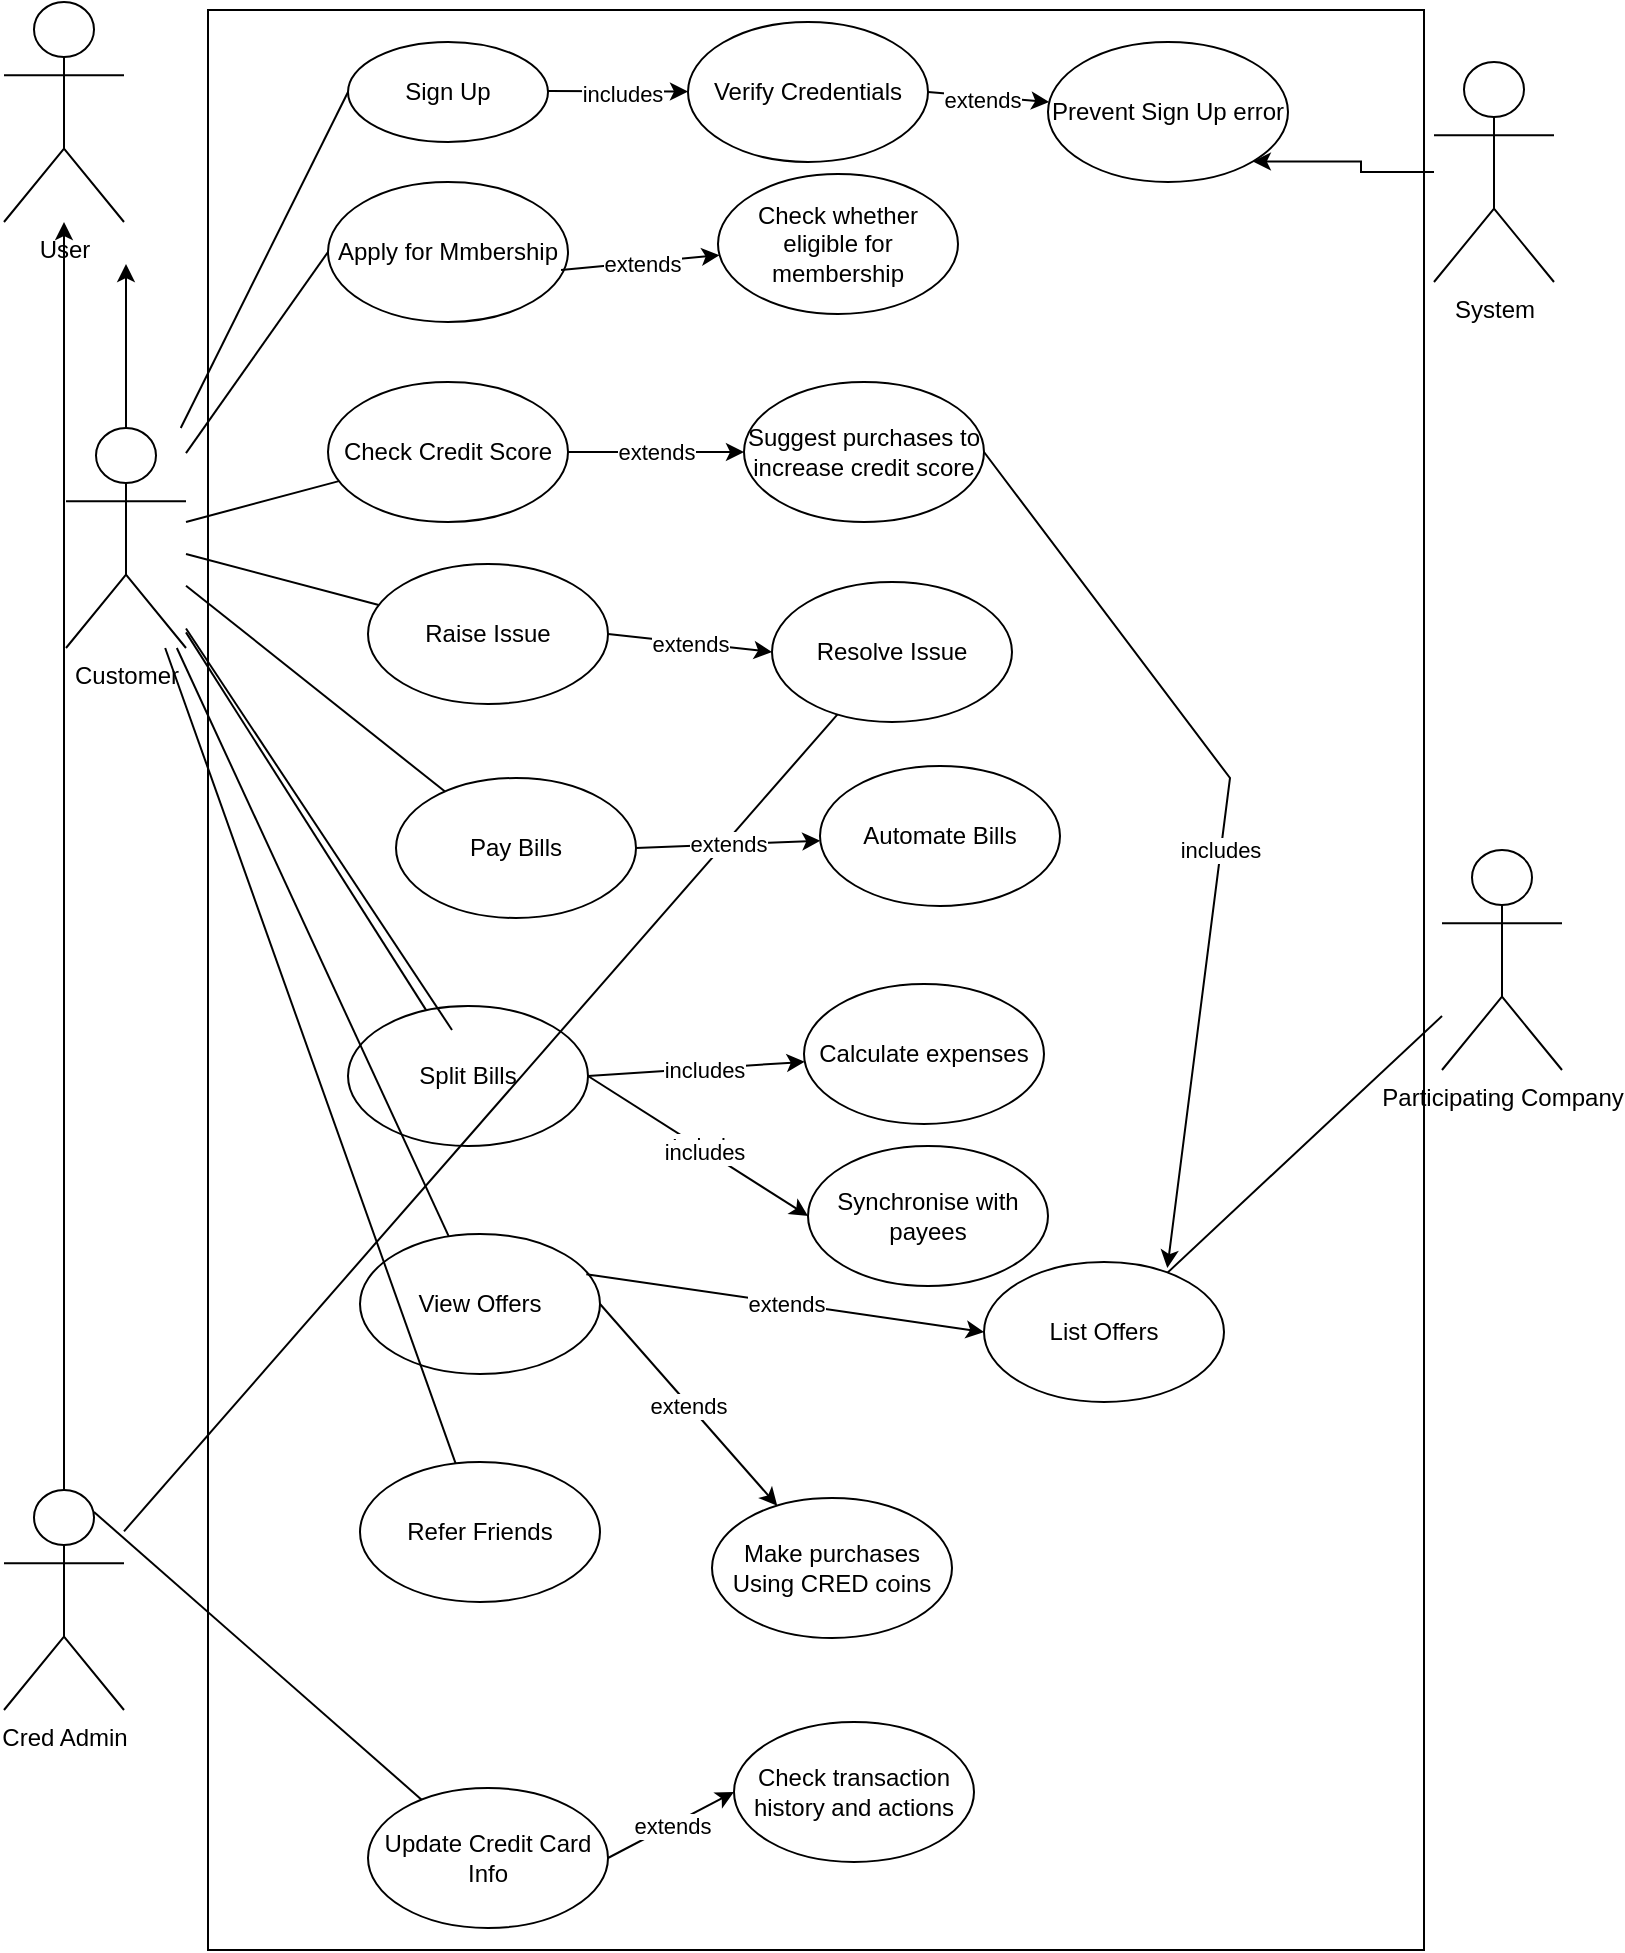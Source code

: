 <mxfile version="24.2.3" type="github">
  <diagram name="Page-1" id="gUkKl2i8aYJiaWLYuFTd">
    <mxGraphModel dx="1018" dy="994" grid="0" gridSize="10" guides="1" tooltips="1" connect="1" arrows="1" fold="1" page="0" pageScale="1" pageWidth="850" pageHeight="1100" math="0" shadow="0">
      <root>
        <mxCell id="0" />
        <mxCell id="1" parent="0" />
        <mxCell id="1RC7bCnI5f3PJCn66tJC-1" value="User" style="shape=umlActor;verticalLabelPosition=bottom;verticalAlign=top;html=1;outlineConnect=0;" vertex="1" parent="1">
          <mxGeometry x="48" y="130" width="60" height="110" as="geometry" />
        </mxCell>
        <mxCell id="1RC7bCnI5f3PJCn66tJC-35" style="edgeStyle=orthogonalEdgeStyle;rounded=0;orthogonalLoop=1;jettySize=auto;html=1;" edge="1" parent="1" source="1RC7bCnI5f3PJCn66tJC-4">
          <mxGeometry relative="1" as="geometry">
            <mxPoint x="109" y="261" as="targetPoint" />
          </mxGeometry>
        </mxCell>
        <mxCell id="1RC7bCnI5f3PJCn66tJC-4" value="Customer" style="shape=umlActor;verticalLabelPosition=bottom;verticalAlign=top;html=1;outlineConnect=0;" vertex="1" parent="1">
          <mxGeometry x="79" y="343" width="60" height="110" as="geometry" />
        </mxCell>
        <mxCell id="1RC7bCnI5f3PJCn66tJC-6" value="&lt;div&gt;Participating Company&lt;/div&gt;&lt;div&gt;&lt;br&gt;&lt;/div&gt;" style="shape=umlActor;verticalLabelPosition=bottom;verticalAlign=top;html=1;outlineConnect=0;" vertex="1" parent="1">
          <mxGeometry x="767" y="554" width="60" height="110" as="geometry" />
        </mxCell>
        <mxCell id="1RC7bCnI5f3PJCn66tJC-7" value="" style="rounded=0;whiteSpace=wrap;html=1;fillColor=none;" vertex="1" parent="1">
          <mxGeometry x="150" y="134" width="608" height="970" as="geometry" />
        </mxCell>
        <mxCell id="1RC7bCnI5f3PJCn66tJC-15" value="Sign Up" style="ellipse;whiteSpace=wrap;html=1;" vertex="1" parent="1">
          <mxGeometry x="220" y="150" width="100" height="50" as="geometry" />
        </mxCell>
        <mxCell id="1RC7bCnI5f3PJCn66tJC-22" value="Apply for Mmbership" style="ellipse;whiteSpace=wrap;html=1;" vertex="1" parent="1">
          <mxGeometry x="210" y="220" width="120" height="70" as="geometry" />
        </mxCell>
        <mxCell id="1RC7bCnI5f3PJCn66tJC-23" value="Check Credit Score" style="ellipse;whiteSpace=wrap;html=1;" vertex="1" parent="1">
          <mxGeometry x="210" y="320" width="120" height="70" as="geometry" />
        </mxCell>
        <mxCell id="1RC7bCnI5f3PJCn66tJC-24" value="Pay Bills" style="ellipse;whiteSpace=wrap;html=1;" vertex="1" parent="1">
          <mxGeometry x="244" y="518" width="120" height="70" as="geometry" />
        </mxCell>
        <mxCell id="1RC7bCnI5f3PJCn66tJC-25" value="Automate Bills" style="ellipse;whiteSpace=wrap;html=1;" vertex="1" parent="1">
          <mxGeometry x="456" y="512" width="120" height="70" as="geometry" />
        </mxCell>
        <mxCell id="1RC7bCnI5f3PJCn66tJC-26" value="Split Bills" style="ellipse;whiteSpace=wrap;html=1;" vertex="1" parent="1">
          <mxGeometry x="220" y="632" width="120" height="70" as="geometry" />
        </mxCell>
        <mxCell id="1RC7bCnI5f3PJCn66tJC-27" value="View Offers" style="ellipse;whiteSpace=wrap;html=1;" vertex="1" parent="1">
          <mxGeometry x="226" y="746" width="120" height="70" as="geometry" />
        </mxCell>
        <mxCell id="1RC7bCnI5f3PJCn66tJC-28" value="Suggest purchases to increase credit score" style="ellipse;whiteSpace=wrap;html=1;" vertex="1" parent="1">
          <mxGeometry x="418" y="320" width="120" height="70" as="geometry" />
        </mxCell>
        <mxCell id="1RC7bCnI5f3PJCn66tJC-29" value="Refer Friends" style="ellipse;whiteSpace=wrap;html=1;" vertex="1" parent="1">
          <mxGeometry x="226" y="860" width="120" height="70" as="geometry" />
        </mxCell>
        <mxCell id="1RC7bCnI5f3PJCn66tJC-30" value="Make purchases Using CRED coins" style="ellipse;whiteSpace=wrap;html=1;" vertex="1" parent="1">
          <mxGeometry x="402" y="878" width="120" height="70" as="geometry" />
        </mxCell>
        <mxCell id="1RC7bCnI5f3PJCn66tJC-36" style="edgeStyle=orthogonalEdgeStyle;rounded=0;orthogonalLoop=1;jettySize=auto;html=1;" edge="1" parent="1" source="1RC7bCnI5f3PJCn66tJC-31" target="1RC7bCnI5f3PJCn66tJC-1">
          <mxGeometry relative="1" as="geometry">
            <mxPoint x="50" y="190" as="targetPoint" />
          </mxGeometry>
        </mxCell>
        <mxCell id="1RC7bCnI5f3PJCn66tJC-31" value="Cred Admin" style="shape=umlActor;verticalLabelPosition=bottom;verticalAlign=top;html=1;outlineConnect=0;" vertex="1" parent="1">
          <mxGeometry x="48" y="874" width="60" height="110" as="geometry" />
        </mxCell>
        <mxCell id="1RC7bCnI5f3PJCn66tJC-46" style="edgeStyle=orthogonalEdgeStyle;rounded=0;orthogonalLoop=1;jettySize=auto;html=1;entryX=1;entryY=1;entryDx=0;entryDy=0;" edge="1" parent="1" source="1RC7bCnI5f3PJCn66tJC-32" target="1RC7bCnI5f3PJCn66tJC-43">
          <mxGeometry relative="1" as="geometry" />
        </mxCell>
        <mxCell id="1RC7bCnI5f3PJCn66tJC-32" value="System" style="shape=umlActor;verticalLabelPosition=bottom;verticalAlign=top;html=1;outlineConnect=0;" vertex="1" parent="1">
          <mxGeometry x="763" y="160" width="60" height="110" as="geometry" />
        </mxCell>
        <mxCell id="1RC7bCnI5f3PJCn66tJC-42" value="Verify Credentials " style="ellipse;whiteSpace=wrap;html=1;" vertex="1" parent="1">
          <mxGeometry x="390" y="140" width="120" height="70" as="geometry" />
        </mxCell>
        <mxCell id="1RC7bCnI5f3PJCn66tJC-43" value="Prevent Sign Up error" style="ellipse;whiteSpace=wrap;html=1;" vertex="1" parent="1">
          <mxGeometry x="570" y="150" width="120" height="70" as="geometry" />
        </mxCell>
        <mxCell id="1RC7bCnI5f3PJCn66tJC-44" value="Raise Issue" style="ellipse;whiteSpace=wrap;html=1;" vertex="1" parent="1">
          <mxGeometry x="230" y="411" width="120" height="70" as="geometry" />
        </mxCell>
        <mxCell id="1RC7bCnI5f3PJCn66tJC-45" value="Resolve Issue" style="ellipse;whiteSpace=wrap;html=1;" vertex="1" parent="1">
          <mxGeometry x="432" y="420" width="120" height="70" as="geometry" />
        </mxCell>
        <mxCell id="1RC7bCnI5f3PJCn66tJC-51" value="" style="endArrow=none;html=1;rounded=0;entryX=0;entryY=0.5;entryDx=0;entryDy=0;" edge="1" parent="1" source="1RC7bCnI5f3PJCn66tJC-4" target="1RC7bCnI5f3PJCn66tJC-22">
          <mxGeometry width="50" height="50" relative="1" as="geometry">
            <mxPoint x="154" y="364" as="sourcePoint" />
            <mxPoint x="204" y="314" as="targetPoint" />
          </mxGeometry>
        </mxCell>
        <mxCell id="1RC7bCnI5f3PJCn66tJC-54" value="" style="endArrow=none;html=1;rounded=0;" edge="1" parent="1" source="1RC7bCnI5f3PJCn66tJC-4" target="1RC7bCnI5f3PJCn66tJC-23">
          <mxGeometry width="50" height="50" relative="1" as="geometry">
            <mxPoint x="140" y="316" as="sourcePoint" />
            <mxPoint x="220" y="265" as="targetPoint" />
          </mxGeometry>
        </mxCell>
        <mxCell id="1RC7bCnI5f3PJCn66tJC-56" value="" style="endArrow=none;html=1;rounded=0;" edge="1" parent="1" source="1RC7bCnI5f3PJCn66tJC-4" target="1RC7bCnI5f3PJCn66tJC-44">
          <mxGeometry width="50" height="50" relative="1" as="geometry">
            <mxPoint x="150" y="326" as="sourcePoint" />
            <mxPoint x="230" y="275" as="targetPoint" />
          </mxGeometry>
        </mxCell>
        <mxCell id="1RC7bCnI5f3PJCn66tJC-57" value="" style="endArrow=none;html=1;rounded=0;" edge="1" parent="1" source="1RC7bCnI5f3PJCn66tJC-31" target="1RC7bCnI5f3PJCn66tJC-45">
          <mxGeometry width="50" height="50" relative="1" as="geometry">
            <mxPoint x="160" y="336" as="sourcePoint" />
            <mxPoint x="240" y="285" as="targetPoint" />
          </mxGeometry>
        </mxCell>
        <mxCell id="1RC7bCnI5f3PJCn66tJC-58" value="" style="endArrow=none;html=1;rounded=0;entryX=0;entryY=0.5;entryDx=0;entryDy=0;" edge="1" parent="1" source="1RC7bCnI5f3PJCn66tJC-4" target="1RC7bCnI5f3PJCn66tJC-15">
          <mxGeometry width="50" height="50" relative="1" as="geometry">
            <mxPoint x="170" y="346" as="sourcePoint" />
            <mxPoint x="250" y="295" as="targetPoint" />
          </mxGeometry>
        </mxCell>
        <mxCell id="1RC7bCnI5f3PJCn66tJC-59" value="" style="endArrow=classic;html=1;rounded=0;" edge="1" parent="1" target="1RC7bCnI5f3PJCn66tJC-42">
          <mxGeometry relative="1" as="geometry">
            <mxPoint x="320" y="174.47" as="sourcePoint" />
            <mxPoint x="420" y="174.47" as="targetPoint" />
          </mxGeometry>
        </mxCell>
        <mxCell id="1RC7bCnI5f3PJCn66tJC-60" value="Label" style="edgeLabel;resizable=0;html=1;;align=center;verticalAlign=middle;" connectable="0" vertex="1" parent="1RC7bCnI5f3PJCn66tJC-59">
          <mxGeometry relative="1" as="geometry" />
        </mxCell>
        <mxCell id="1RC7bCnI5f3PJCn66tJC-64" value="includes" style="edgeLabel;html=1;align=center;verticalAlign=middle;resizable=0;points=[];" vertex="1" connectable="0" parent="1RC7bCnI5f3PJCn66tJC-59">
          <mxGeometry x="0.064" y="-1" relative="1" as="geometry">
            <mxPoint as="offset" />
          </mxGeometry>
        </mxCell>
        <mxCell id="1RC7bCnI5f3PJCn66tJC-66" value="" style="endArrow=classic;html=1;rounded=0;exitX=1;exitY=0.5;exitDx=0;exitDy=0;" edge="1" parent="1" source="1RC7bCnI5f3PJCn66tJC-42" target="1RC7bCnI5f3PJCn66tJC-43">
          <mxGeometry relative="1" as="geometry">
            <mxPoint x="483" y="213" as="sourcePoint" />
            <mxPoint x="583" y="213" as="targetPoint" />
          </mxGeometry>
        </mxCell>
        <mxCell id="1RC7bCnI5f3PJCn66tJC-67" value="Label" style="edgeLabel;resizable=0;html=1;;align=center;verticalAlign=middle;" connectable="0" vertex="1" parent="1RC7bCnI5f3PJCn66tJC-66">
          <mxGeometry relative="1" as="geometry" />
        </mxCell>
        <mxCell id="1RC7bCnI5f3PJCn66tJC-68" value="extends" style="edgeLabel;html=1;align=center;verticalAlign=middle;resizable=0;points=[];" vertex="1" connectable="0" parent="1RC7bCnI5f3PJCn66tJC-66">
          <mxGeometry x="-0.108" y="-2" relative="1" as="geometry">
            <mxPoint as="offset" />
          </mxGeometry>
        </mxCell>
        <mxCell id="1RC7bCnI5f3PJCn66tJC-69" value="Check whether eligible for membership" style="ellipse;whiteSpace=wrap;html=1;" vertex="1" parent="1">
          <mxGeometry x="405" y="216" width="120" height="70" as="geometry" />
        </mxCell>
        <mxCell id="1RC7bCnI5f3PJCn66tJC-87" value="" style="endArrow=classic;html=1;rounded=0;exitX=0.971;exitY=0.629;exitDx=0;exitDy=0;exitPerimeter=0;" edge="1" parent="1" source="1RC7bCnI5f3PJCn66tJC-22" target="1RC7bCnI5f3PJCn66tJC-69">
          <mxGeometry relative="1" as="geometry">
            <mxPoint x="319" y="256" as="sourcePoint" />
            <mxPoint x="410" y="252" as="targetPoint" />
          </mxGeometry>
        </mxCell>
        <mxCell id="1RC7bCnI5f3PJCn66tJC-88" value="extends" style="edgeLabel;resizable=0;html=1;;align=center;verticalAlign=middle;" connectable="0" vertex="1" parent="1RC7bCnI5f3PJCn66tJC-87">
          <mxGeometry relative="1" as="geometry" />
        </mxCell>
        <mxCell id="1RC7bCnI5f3PJCn66tJC-93" value="" style="endArrow=classic;html=1;rounded=0;exitX=1;exitY=0.5;exitDx=0;exitDy=0;entryX=0;entryY=0.5;entryDx=0;entryDy=0;" edge="1" parent="1" source="1RC7bCnI5f3PJCn66tJC-23" target="1RC7bCnI5f3PJCn66tJC-28">
          <mxGeometry relative="1" as="geometry">
            <mxPoint x="337" y="274" as="sourcePoint" />
            <mxPoint x="416" y="266" as="targetPoint" />
          </mxGeometry>
        </mxCell>
        <mxCell id="1RC7bCnI5f3PJCn66tJC-94" value="extends" style="edgeLabel;resizable=0;html=1;;align=center;verticalAlign=middle;" connectable="0" vertex="1" parent="1RC7bCnI5f3PJCn66tJC-93">
          <mxGeometry relative="1" as="geometry" />
        </mxCell>
        <mxCell id="1RC7bCnI5f3PJCn66tJC-95" value="" style="endArrow=classic;html=1;rounded=0;exitX=1;exitY=0.5;exitDx=0;exitDy=0;entryX=0;entryY=0.5;entryDx=0;entryDy=0;" edge="1" parent="1" source="1RC7bCnI5f3PJCn66tJC-44" target="1RC7bCnI5f3PJCn66tJC-45">
          <mxGeometry relative="1" as="geometry">
            <mxPoint x="340" y="365" as="sourcePoint" />
            <mxPoint x="428" y="365" as="targetPoint" />
          </mxGeometry>
        </mxCell>
        <mxCell id="1RC7bCnI5f3PJCn66tJC-96" value="extends" style="edgeLabel;resizable=0;html=1;;align=center;verticalAlign=middle;" connectable="0" vertex="1" parent="1RC7bCnI5f3PJCn66tJC-95">
          <mxGeometry relative="1" as="geometry" />
        </mxCell>
        <mxCell id="1RC7bCnI5f3PJCn66tJC-97" value="" style="endArrow=classic;html=1;rounded=0;exitX=1;exitY=0.5;exitDx=0;exitDy=0;" edge="1" parent="1" source="1RC7bCnI5f3PJCn66tJC-24" target="1RC7bCnI5f3PJCn66tJC-25">
          <mxGeometry relative="1" as="geometry">
            <mxPoint x="350" y="375" as="sourcePoint" />
            <mxPoint x="438" y="375" as="targetPoint" />
          </mxGeometry>
        </mxCell>
        <mxCell id="1RC7bCnI5f3PJCn66tJC-98" value="extends" style="edgeLabel;resizable=0;html=1;;align=center;verticalAlign=middle;" connectable="0" vertex="1" parent="1RC7bCnI5f3PJCn66tJC-97">
          <mxGeometry relative="1" as="geometry" />
        </mxCell>
        <mxCell id="1RC7bCnI5f3PJCn66tJC-99" value="Calculate expenses" style="ellipse;whiteSpace=wrap;html=1;" vertex="1" parent="1">
          <mxGeometry x="448" y="621" width="120" height="70" as="geometry" />
        </mxCell>
        <mxCell id="1RC7bCnI5f3PJCn66tJC-100" value="" style="endArrow=classic;html=1;rounded=0;exitX=1;exitY=0.5;exitDx=0;exitDy=0;" edge="1" parent="1" source="1RC7bCnI5f3PJCn66tJC-26" target="1RC7bCnI5f3PJCn66tJC-99">
          <mxGeometry relative="1" as="geometry">
            <mxPoint x="330" y="184.47" as="sourcePoint" />
            <mxPoint x="400" y="185" as="targetPoint" />
          </mxGeometry>
        </mxCell>
        <mxCell id="1RC7bCnI5f3PJCn66tJC-101" value="Label" style="edgeLabel;resizable=0;html=1;;align=center;verticalAlign=middle;" connectable="0" vertex="1" parent="1RC7bCnI5f3PJCn66tJC-100">
          <mxGeometry relative="1" as="geometry" />
        </mxCell>
        <mxCell id="1RC7bCnI5f3PJCn66tJC-102" value="includes" style="edgeLabel;html=1;align=center;verticalAlign=middle;resizable=0;points=[];" vertex="1" connectable="0" parent="1RC7bCnI5f3PJCn66tJC-100">
          <mxGeometry x="0.064" y="-1" relative="1" as="geometry">
            <mxPoint as="offset" />
          </mxGeometry>
        </mxCell>
        <mxCell id="1RC7bCnI5f3PJCn66tJC-104" value="" style="endArrow=none;html=1;rounded=0;" edge="1" parent="1" source="1RC7bCnI5f3PJCn66tJC-4" target="1RC7bCnI5f3PJCn66tJC-26">
          <mxGeometry width="50" height="50" relative="1" as="geometry">
            <mxPoint x="140" y="359" as="sourcePoint" />
            <mxPoint x="245" y="442" as="targetPoint" />
          </mxGeometry>
        </mxCell>
        <mxCell id="1RC7bCnI5f3PJCn66tJC-105" value="" style="endArrow=none;html=1;rounded=0;" edge="1" parent="1" source="1RC7bCnI5f3PJCn66tJC-4" target="1RC7bCnI5f3PJCn66tJC-27">
          <mxGeometry width="50" height="50" relative="1" as="geometry">
            <mxPoint x="139" y="390" as="sourcePoint" />
            <mxPoint x="272" y="644" as="targetPoint" />
          </mxGeometry>
        </mxCell>
        <mxCell id="1RC7bCnI5f3PJCn66tJC-106" value="" style="endArrow=none;html=1;rounded=0;" edge="1" parent="1" source="1RC7bCnI5f3PJCn66tJC-4" target="1RC7bCnI5f3PJCn66tJC-29">
          <mxGeometry width="50" height="50" relative="1" as="geometry">
            <mxPoint x="149" y="400" as="sourcePoint" />
            <mxPoint x="282" y="654" as="targetPoint" />
          </mxGeometry>
        </mxCell>
        <mxCell id="1RC7bCnI5f3PJCn66tJC-107" value="" style="endArrow=classic;html=1;rounded=0;exitX=1;exitY=0.5;exitDx=0;exitDy=0;" edge="1" parent="1" source="1RC7bCnI5f3PJCn66tJC-27" target="1RC7bCnI5f3PJCn66tJC-30">
          <mxGeometry relative="1" as="geometry">
            <mxPoint x="350" y="575" as="sourcePoint" />
            <mxPoint x="458" y="575" as="targetPoint" />
          </mxGeometry>
        </mxCell>
        <mxCell id="1RC7bCnI5f3PJCn66tJC-108" value="extends" style="edgeLabel;resizable=0;html=1;;align=center;verticalAlign=middle;" connectable="0" vertex="1" parent="1RC7bCnI5f3PJCn66tJC-107">
          <mxGeometry relative="1" as="geometry" />
        </mxCell>
        <mxCell id="1RC7bCnI5f3PJCn66tJC-111" value="List Offers" style="ellipse;whiteSpace=wrap;html=1;" vertex="1" parent="1">
          <mxGeometry x="538" y="760" width="120" height="70" as="geometry" />
        </mxCell>
        <mxCell id="1RC7bCnI5f3PJCn66tJC-112" value="" style="endArrow=classic;html=1;rounded=0;exitX=0.943;exitY=0.288;exitDx=0;exitDy=0;exitPerimeter=0;entryX=0;entryY=0.5;entryDx=0;entryDy=0;" edge="1" parent="1" source="1RC7bCnI5f3PJCn66tJC-27" target="1RC7bCnI5f3PJCn66tJC-111">
          <mxGeometry relative="1" as="geometry">
            <mxPoint x="350" y="575" as="sourcePoint" />
            <mxPoint x="458" y="575" as="targetPoint" />
          </mxGeometry>
        </mxCell>
        <mxCell id="1RC7bCnI5f3PJCn66tJC-113" value="extends" style="edgeLabel;resizable=0;html=1;;align=center;verticalAlign=middle;" connectable="0" vertex="1" parent="1RC7bCnI5f3PJCn66tJC-112">
          <mxGeometry relative="1" as="geometry" />
        </mxCell>
        <mxCell id="1RC7bCnI5f3PJCn66tJC-114" value="" style="endArrow=none;html=1;rounded=0;" edge="1" parent="1" source="1RC7bCnI5f3PJCn66tJC-6" target="1RC7bCnI5f3PJCn66tJC-111">
          <mxGeometry width="50" height="50" relative="1" as="geometry">
            <mxPoint x="128" y="390" as="sourcePoint" />
            <mxPoint x="285" y="871" as="targetPoint" />
          </mxGeometry>
        </mxCell>
        <mxCell id="1RC7bCnI5f3PJCn66tJC-115" value="Synchronise with payees" style="ellipse;whiteSpace=wrap;html=1;" vertex="1" parent="1">
          <mxGeometry x="450" y="702" width="120" height="70" as="geometry" />
        </mxCell>
        <mxCell id="1RC7bCnI5f3PJCn66tJC-116" value="" style="endArrow=classic;html=1;rounded=0;exitX=1;exitY=0.5;exitDx=0;exitDy=0;entryX=0;entryY=0.5;entryDx=0;entryDy=0;" edge="1" parent="1" source="1RC7bCnI5f3PJCn66tJC-26" target="1RC7bCnI5f3PJCn66tJC-115">
          <mxGeometry relative="1" as="geometry">
            <mxPoint x="350" y="677" as="sourcePoint" />
            <mxPoint x="458" y="670" as="targetPoint" />
          </mxGeometry>
        </mxCell>
        <mxCell id="1RC7bCnI5f3PJCn66tJC-117" value="Label" style="edgeLabel;resizable=0;html=1;;align=center;verticalAlign=middle;" connectable="0" vertex="1" parent="1RC7bCnI5f3PJCn66tJC-116">
          <mxGeometry relative="1" as="geometry" />
        </mxCell>
        <mxCell id="1RC7bCnI5f3PJCn66tJC-118" value="includes" style="edgeLabel;html=1;align=center;verticalAlign=middle;resizable=0;points=[];" vertex="1" connectable="0" parent="1RC7bCnI5f3PJCn66tJC-116">
          <mxGeometry x="0.064" y="-1" relative="1" as="geometry">
            <mxPoint as="offset" />
          </mxGeometry>
        </mxCell>
        <mxCell id="1RC7bCnI5f3PJCn66tJC-119" value="" style="endArrow=none;html=1;rounded=0;" edge="1" parent="1" source="1RC7bCnI5f3PJCn66tJC-4">
          <mxGeometry width="50" height="50" relative="1" as="geometry">
            <mxPoint x="139" y="390" as="sourcePoint" />
            <mxPoint x="272" y="644" as="targetPoint" />
          </mxGeometry>
        </mxCell>
        <mxCell id="1RC7bCnI5f3PJCn66tJC-120" value="" style="endArrow=none;html=1;rounded=0;" edge="1" parent="1" source="1RC7bCnI5f3PJCn66tJC-4" target="1RC7bCnI5f3PJCn66tJC-24">
          <mxGeometry width="50" height="50" relative="1" as="geometry">
            <mxPoint x="139" y="390" as="sourcePoint" />
            <mxPoint x="272" y="644" as="targetPoint" />
          </mxGeometry>
        </mxCell>
        <mxCell id="1RC7bCnI5f3PJCn66tJC-123" value="Update Credit Card Info" style="ellipse;whiteSpace=wrap;html=1;" vertex="1" parent="1">
          <mxGeometry x="230" y="1023" width="120" height="70" as="geometry" />
        </mxCell>
        <mxCell id="1RC7bCnI5f3PJCn66tJC-124" value="" style="endArrow=none;html=1;rounded=0;exitX=0.75;exitY=0.1;exitDx=0;exitDy=0;exitPerimeter=0;" edge="1" parent="1" source="1RC7bCnI5f3PJCn66tJC-31" target="1RC7bCnI5f3PJCn66tJC-123">
          <mxGeometry width="50" height="50" relative="1" as="geometry">
            <mxPoint x="117" y="1048" as="sourcePoint" />
            <mxPoint x="480" y="498" as="targetPoint" />
          </mxGeometry>
        </mxCell>
        <mxCell id="1RC7bCnI5f3PJCn66tJC-125" value="" style="endArrow=classic;html=1;rounded=0;exitX=1;exitY=0.5;exitDx=0;exitDy=0;entryX=0.764;entryY=0.043;entryDx=0;entryDy=0;entryPerimeter=0;" edge="1" parent="1" source="1RC7bCnI5f3PJCn66tJC-28" target="1RC7bCnI5f3PJCn66tJC-111">
          <mxGeometry relative="1" as="geometry">
            <mxPoint x="330" y="184.47" as="sourcePoint" />
            <mxPoint x="400" y="185" as="targetPoint" />
            <Array as="points">
              <mxPoint x="661" y="518" />
            </Array>
          </mxGeometry>
        </mxCell>
        <mxCell id="1RC7bCnI5f3PJCn66tJC-127" value="includes" style="edgeLabel;html=1;align=center;verticalAlign=middle;resizable=0;points=[];" vertex="1" connectable="0" parent="1RC7bCnI5f3PJCn66tJC-125">
          <mxGeometry x="0.064" y="-1" relative="1" as="geometry">
            <mxPoint as="offset" />
          </mxGeometry>
        </mxCell>
        <mxCell id="1RC7bCnI5f3PJCn66tJC-128" value="Check transaction history and actions" style="ellipse;whiteSpace=wrap;html=1;" vertex="1" parent="1">
          <mxGeometry x="413" y="990" width="120" height="70" as="geometry" />
        </mxCell>
        <mxCell id="1RC7bCnI5f3PJCn66tJC-129" value="" style="endArrow=classic;html=1;rounded=0;exitX=1;exitY=0.5;exitDx=0;exitDy=0;entryX=0;entryY=0.5;entryDx=0;entryDy=0;" edge="1" parent="1" source="1RC7bCnI5f3PJCn66tJC-123" target="1RC7bCnI5f3PJCn66tJC-128">
          <mxGeometry relative="1" as="geometry">
            <mxPoint x="356" y="791" as="sourcePoint" />
            <mxPoint x="445" y="892" as="targetPoint" />
          </mxGeometry>
        </mxCell>
        <mxCell id="1RC7bCnI5f3PJCn66tJC-130" value="extends" style="edgeLabel;resizable=0;html=1;;align=center;verticalAlign=middle;" connectable="0" vertex="1" parent="1RC7bCnI5f3PJCn66tJC-129">
          <mxGeometry relative="1" as="geometry" />
        </mxCell>
      </root>
    </mxGraphModel>
  </diagram>
</mxfile>
